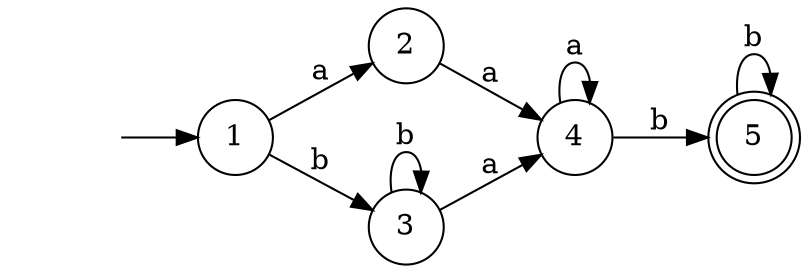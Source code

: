 digraph G {
	rankdir=LR;
	null [shape = plaintext label=""]
	1 [shape=circle];
	2 [shape=circle];
	3 [shape=circle];
	4 [shape=circle];
	5 [shape=doublecircle];
	null -> 1
	1 -> 2 [label = "a"];
	1 -> 3 [label = "b"];
	3 -> 3 [label = "b"];
	2 -> 4 [label = "a"];
	3 -> 4 [label = "a"];
	4 -> 4 [label = "a"];
	4 -> 5 [label = "b"];
	5 -> 5 [label = "b"];
}
